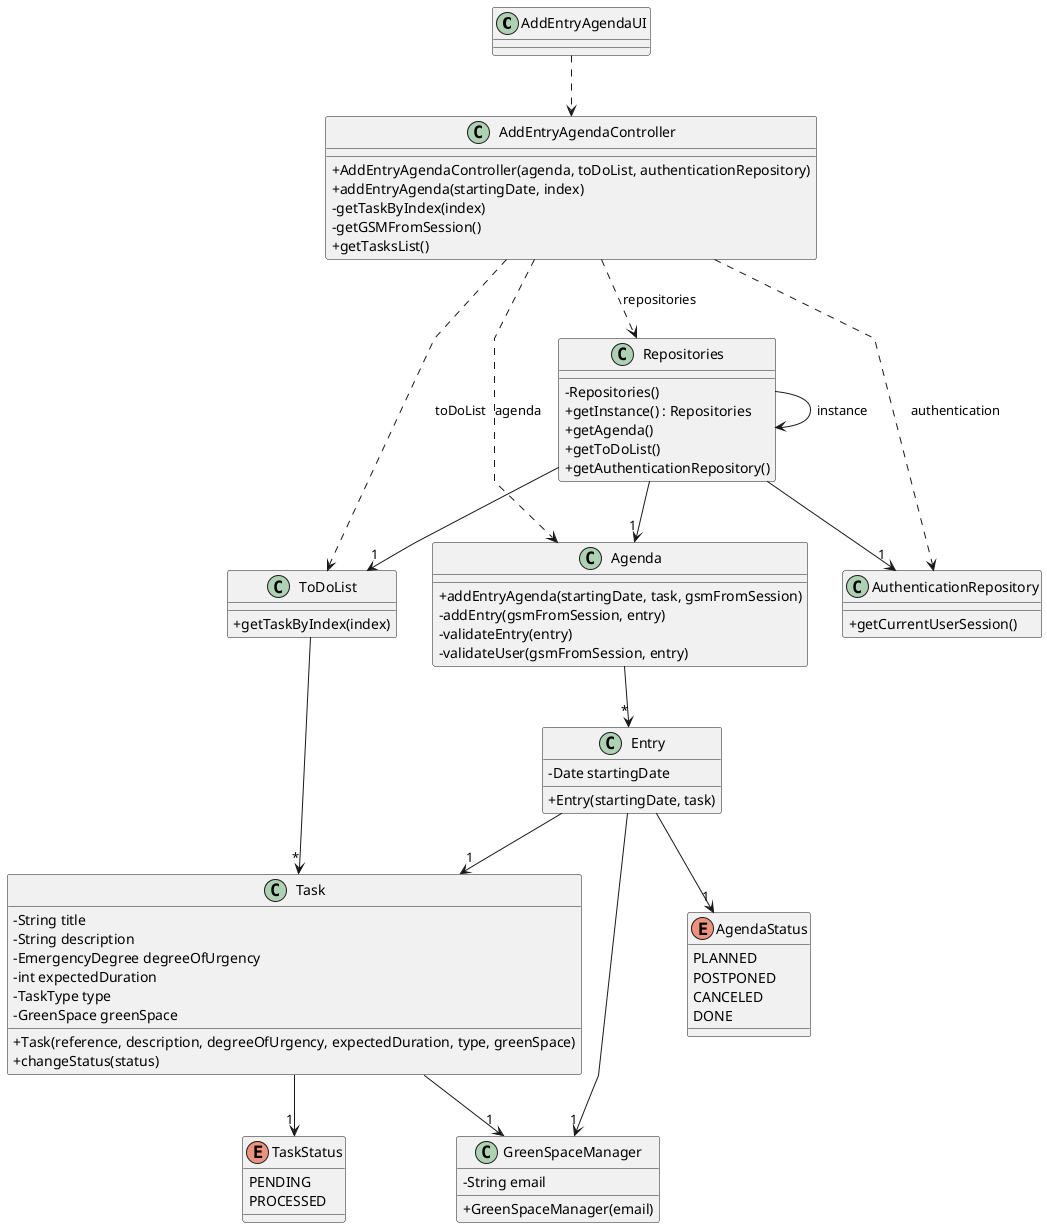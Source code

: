 @startuml
'skinparam monochrome true
skinparam packageStyle rectangle
skinparam shadowing false
skinparam linetype polyline
'skinparam linetype orto

skinparam classAttributeIconSize 0

'left to right direction

class AddEntryAgendaUI {
}

class AddEntryAgendaController {
    +AddEntryAgendaController(agenda, toDoList, authenticationRepository)
    +addEntryAgenda(startingDate, index)
    -getTaskByIndex(index)
    -getGSMFromSession()
    +getTasksList()
}

class Agenda {
    +addEntryAgenda(startingDate, task, gsmFromSession)
    -addEntry(gsmFromSession, entry)
    -validateEntry(entry)
    -validateUser(gsmFromSession, entry)
}

class Entry {
    -Date startingDate
    +Entry(startingDate, task)
}

class ToDoList {
    +getTaskByIndex(index)
}

class Task {
    -String title
    -String description
    -EmergencyDegree degreeOfUrgency
    -int expectedDuration
    -TaskType type
    -GreenSpace greenSpace
    +Task(reference, description, degreeOfUrgency, expectedDuration, type, greenSpace)
    +changeStatus(status)
}

class Repositories{
    - Repositories()
    + getInstance() : Repositories
    + getAgenda()
    + getToDoList()
    + getAuthenticationRepository()
}

enum AgendaStatus {
    PLANNED
    POSTPONED
    CANCELED
    DONE
}

enum TaskStatus {
    PENDING
    PROCESSED
}

class AuthenticationRepository {
    +getCurrentUserSession()
}

class GreenSpaceManager {
    -String email
    +GreenSpaceManager(email)
}

AddEntryAgendaUI ..> AddEntryAgendaController
AddEntryAgendaController ..> Repositories: repositories
AddEntryAgendaController ..> Agenda: agenda
AddEntryAgendaController ..> ToDoList: toDoList
AddEntryAgendaController ..> AuthenticationRepository: authentication
Repositories --> Repositories: instance
Repositories --> "1" Agenda
Repositories --> "1" ToDoList
Repositories --> "1" AuthenticationRepository
Agenda --> "*" Entry
ToDoList --> "*" Task
Entry --> "1" Task
Entry --> "1" AgendaStatus
Task --> "1" TaskStatus
Entry --> "1" GreenSpaceManager
Task --> "1" GreenSpaceManager

@enduml